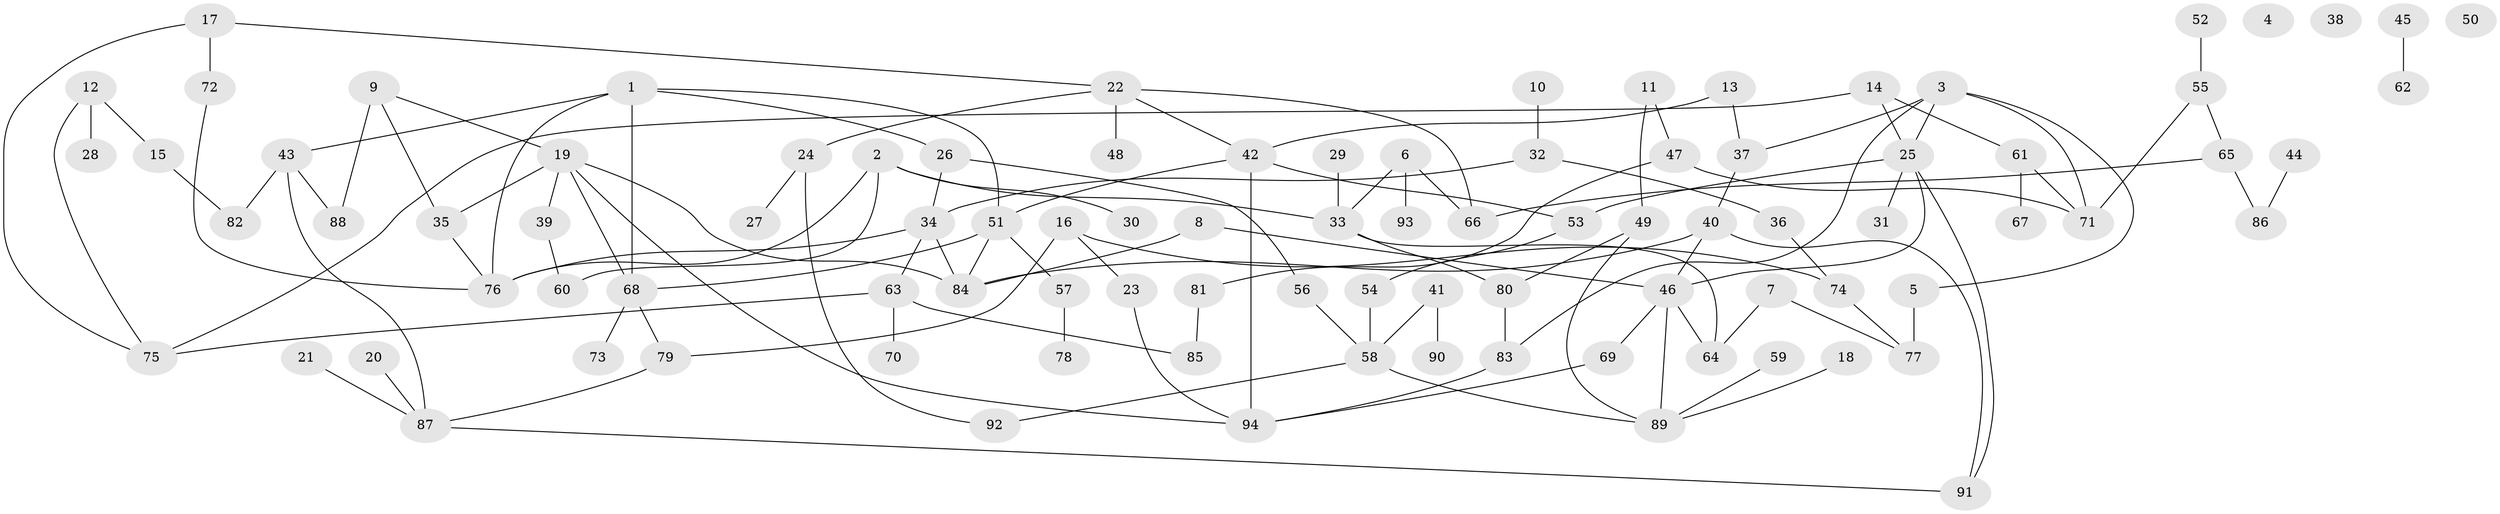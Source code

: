 // coarse degree distribution, {5: 0.16129032258064516, 3: 0.25806451612903225, 1: 0.16129032258064516, 2: 0.20967741935483872, 6: 0.06451612903225806, 4: 0.14516129032258066}
// Generated by graph-tools (version 1.1) at 2025/35/03/04/25 23:35:44]
// undirected, 94 vertices, 126 edges
graph export_dot {
  node [color=gray90,style=filled];
  1;
  2;
  3;
  4;
  5;
  6;
  7;
  8;
  9;
  10;
  11;
  12;
  13;
  14;
  15;
  16;
  17;
  18;
  19;
  20;
  21;
  22;
  23;
  24;
  25;
  26;
  27;
  28;
  29;
  30;
  31;
  32;
  33;
  34;
  35;
  36;
  37;
  38;
  39;
  40;
  41;
  42;
  43;
  44;
  45;
  46;
  47;
  48;
  49;
  50;
  51;
  52;
  53;
  54;
  55;
  56;
  57;
  58;
  59;
  60;
  61;
  62;
  63;
  64;
  65;
  66;
  67;
  68;
  69;
  70;
  71;
  72;
  73;
  74;
  75;
  76;
  77;
  78;
  79;
  80;
  81;
  82;
  83;
  84;
  85;
  86;
  87;
  88;
  89;
  90;
  91;
  92;
  93;
  94;
  1 -- 26;
  1 -- 43;
  1 -- 51;
  1 -- 68;
  1 -- 76;
  2 -- 30;
  2 -- 33;
  2 -- 60;
  2 -- 76;
  3 -- 5;
  3 -- 25;
  3 -- 37;
  3 -- 71;
  3 -- 83;
  5 -- 77;
  6 -- 33;
  6 -- 66;
  6 -- 93;
  7 -- 64;
  7 -- 77;
  8 -- 46;
  8 -- 84;
  9 -- 19;
  9 -- 35;
  9 -- 88;
  10 -- 32;
  11 -- 47;
  11 -- 49;
  12 -- 15;
  12 -- 28;
  12 -- 75;
  13 -- 37;
  13 -- 42;
  14 -- 25;
  14 -- 61;
  14 -- 75;
  15 -- 82;
  16 -- 23;
  16 -- 74;
  16 -- 79;
  17 -- 22;
  17 -- 72;
  17 -- 75;
  18 -- 89;
  19 -- 35;
  19 -- 39;
  19 -- 68;
  19 -- 84;
  19 -- 94;
  20 -- 87;
  21 -- 87;
  22 -- 24;
  22 -- 42;
  22 -- 48;
  22 -- 66;
  23 -- 94;
  24 -- 27;
  24 -- 92;
  25 -- 31;
  25 -- 46;
  25 -- 53;
  25 -- 91;
  26 -- 34;
  26 -- 56;
  29 -- 33;
  32 -- 34;
  32 -- 36;
  33 -- 64;
  33 -- 80;
  34 -- 63;
  34 -- 76;
  34 -- 84;
  35 -- 76;
  36 -- 74;
  37 -- 40;
  39 -- 60;
  40 -- 46;
  40 -- 84;
  40 -- 91;
  41 -- 58;
  41 -- 90;
  42 -- 51;
  42 -- 53;
  42 -- 94;
  43 -- 82;
  43 -- 87;
  43 -- 88;
  44 -- 86;
  45 -- 62;
  46 -- 64;
  46 -- 69;
  46 -- 89;
  47 -- 71;
  47 -- 81;
  49 -- 80;
  49 -- 89;
  51 -- 57;
  51 -- 68;
  51 -- 84;
  52 -- 55;
  53 -- 54;
  54 -- 58;
  55 -- 65;
  55 -- 71;
  56 -- 58;
  57 -- 78;
  58 -- 89;
  58 -- 92;
  59 -- 89;
  61 -- 67;
  61 -- 71;
  63 -- 70;
  63 -- 75;
  63 -- 85;
  65 -- 66;
  65 -- 86;
  68 -- 73;
  68 -- 79;
  69 -- 94;
  72 -- 76;
  74 -- 77;
  79 -- 87;
  80 -- 83;
  81 -- 85;
  83 -- 94;
  87 -- 91;
}
